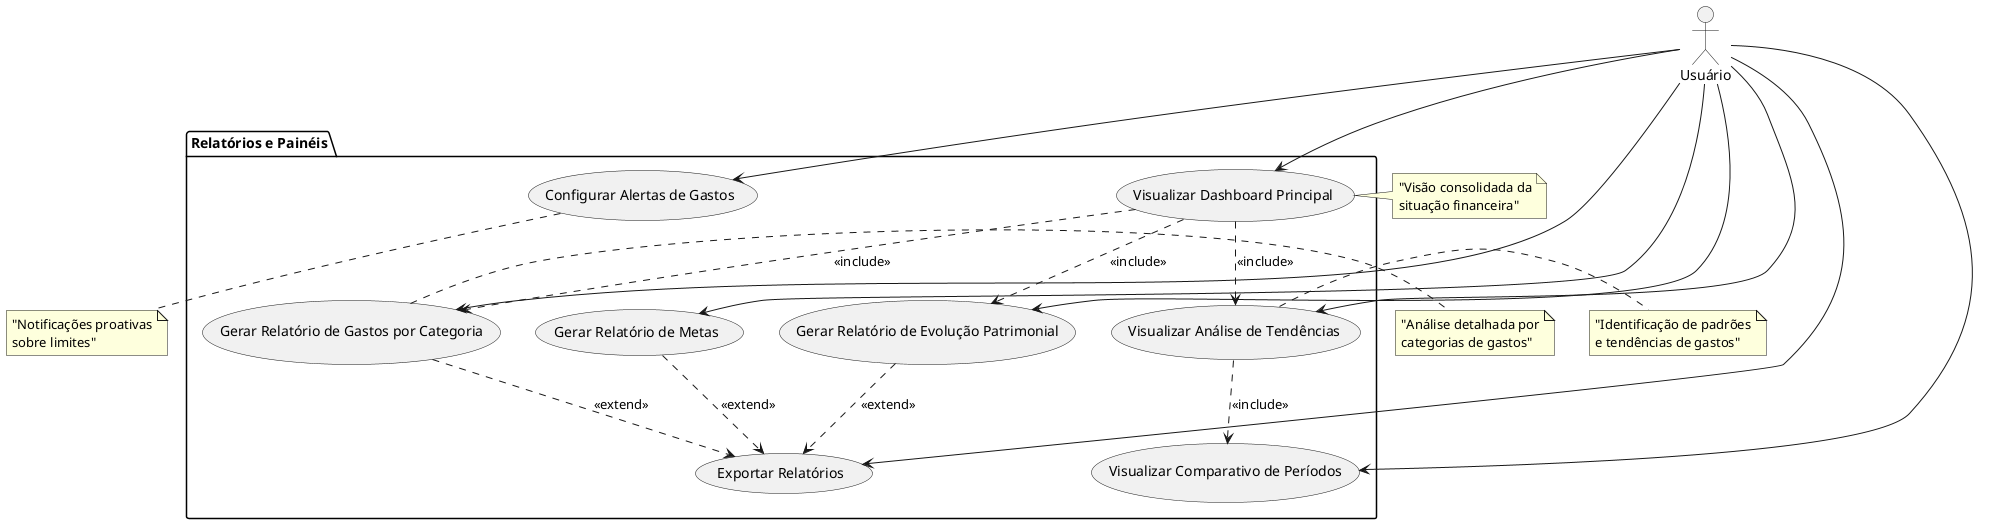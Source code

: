 @startuml
' Casos de Uso - Relatórios e Painéis

actor "Usuário" as User

package "Relatórios e Painéis" {
  usecase "Visualizar Dashboard Principal" as UC47
  usecase "Gerar Relatório de Gastos por Categoria" as UC48
  usecase "Gerar Relatório de Evolução Patrimonial" as UC49
  usecase "Visualizar Análise de Tendências" as UC50
  usecase "Exportar Relatórios" as UC51
  usecase "Configurar Alertas de Gastos" as UC52
  usecase "Visualizar Comparativo de Períodos" as UC53
  usecase "Gerar Relatório de Metas" as UC54
}

' === RELACIONAMENTOS ===
User --> UC47
User --> UC48
User --> UC49
User --> UC50
User --> UC51
User --> UC52
User --> UC53
User --> UC54

' === RELACIONAMENTOS ENTRE CASOS DE USO ===
UC47 ..> UC48 : <<include>>
UC47 ..> UC49 : <<include>>
UC47 ..> UC50 : <<include>>
UC48 ..> UC51 : <<extend>>
UC49 ..> UC51 : <<extend>>
UC50 ..> UC53 : <<include>>
UC54 ..> UC51 : <<extend>>

note right of UC47 : "Visão consolidada da\nsituação financeira"
note right of UC48 : "Análise detalhada por\ncategorias de gastos"
note right of UC50 : "Identificação de padrões\ne tendências de gastos"
note bottom of UC52 : "Notificações proativas\nsobre limites"

@enduml
